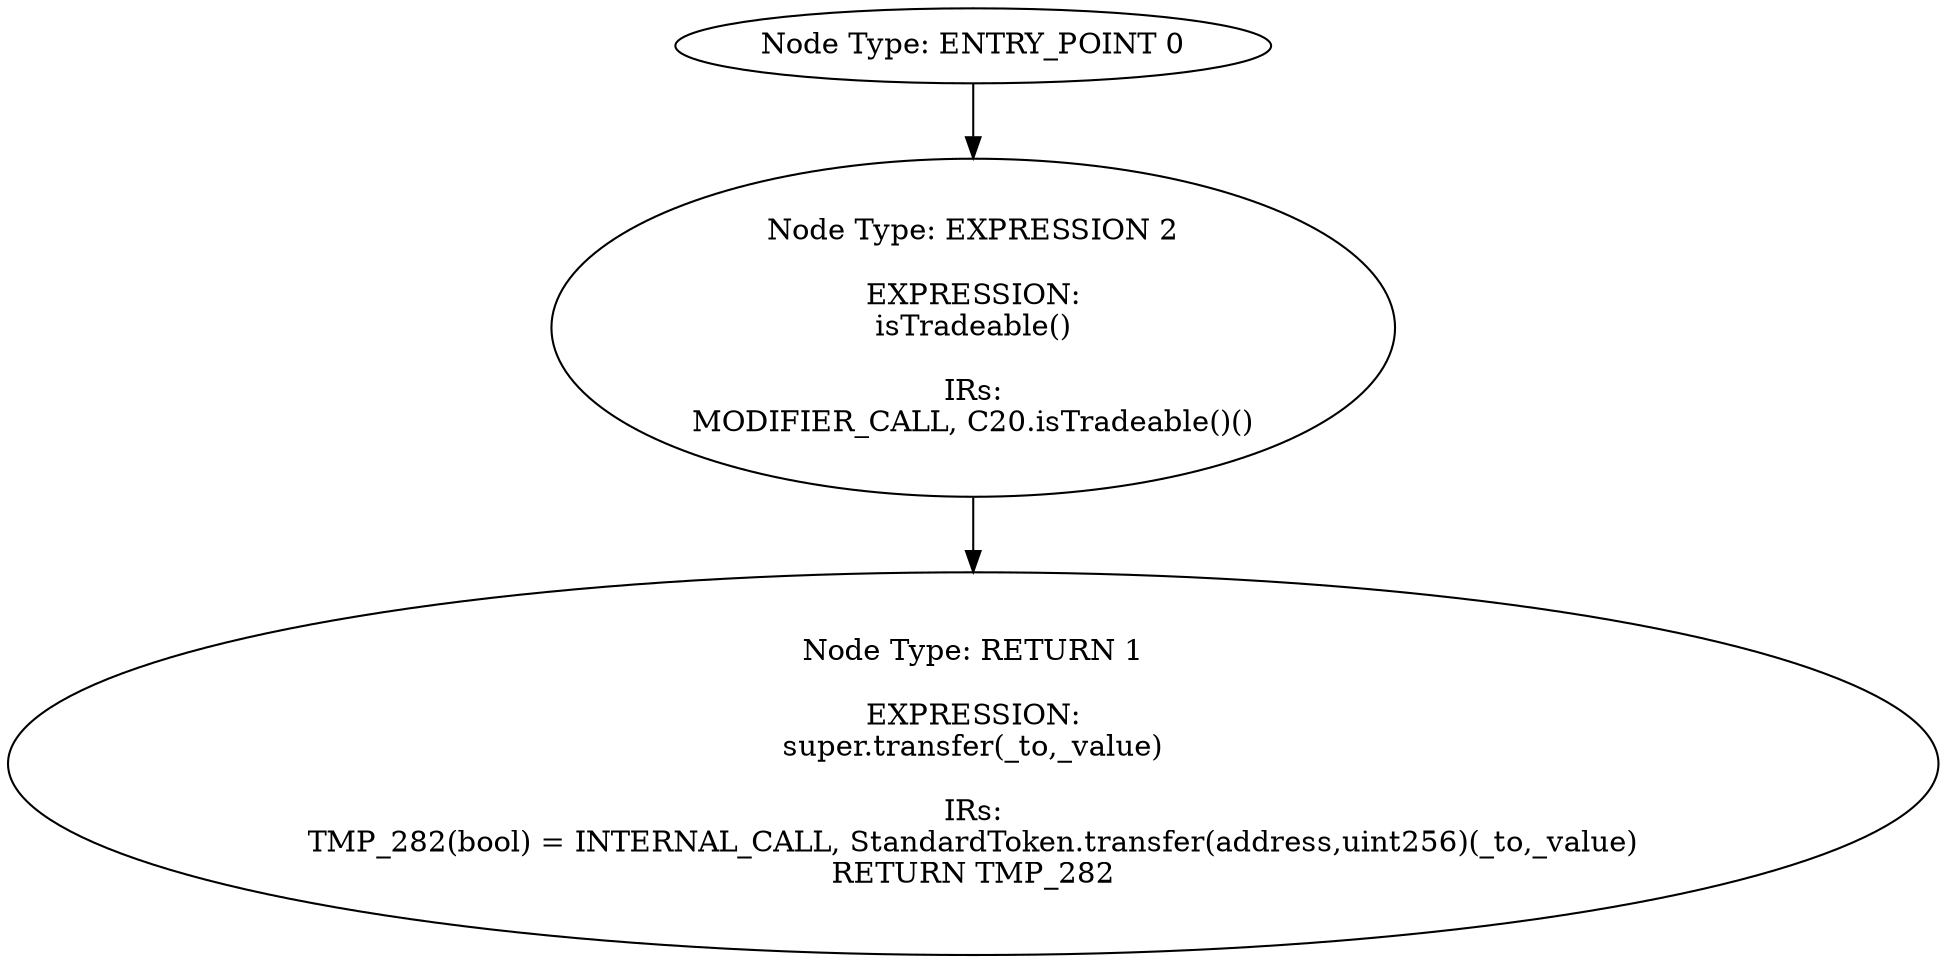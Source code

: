 digraph{
0[label="Node Type: ENTRY_POINT 0
"];
0->2;
1[label="Node Type: RETURN 1

EXPRESSION:
super.transfer(_to,_value)

IRs:
TMP_282(bool) = INTERNAL_CALL, StandardToken.transfer(address,uint256)(_to,_value)
RETURN TMP_282"];
2[label="Node Type: EXPRESSION 2

EXPRESSION:
isTradeable()

IRs:
MODIFIER_CALL, C20.isTradeable()()"];
2->1;
}
